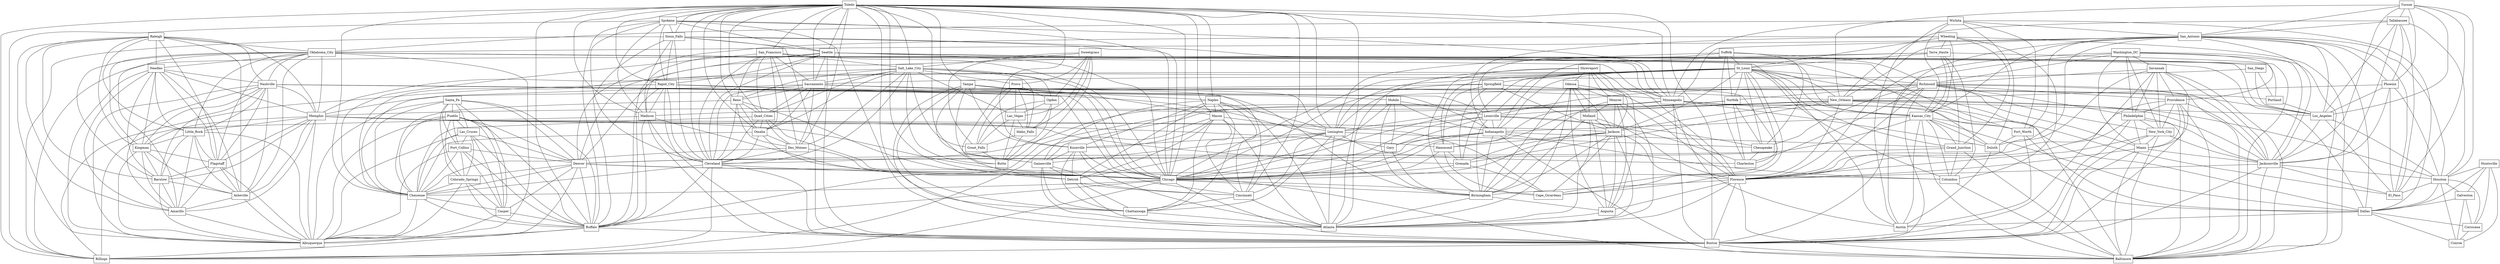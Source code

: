digraph G {
  Madison [fillcolor="#0003E8", label="Madison", shape=box, ];
  Butte [fillcolor="#0003E8", label="Butte", shape=box, ];
  Portland [fillcolor="#0003E8", label="Portland", shape=box, ];
  El_Paso [fillcolor="#0003E8", label="El_Paso", shape=box, ];
  Sacramento [fillcolor="#0003E8", label="Sacramento", shape=box, ];
  Atlanta [fillcolor="#0003E8", label="Atlanta", shape=box, ];
  Chicago [fillcolor="#0003E8", label="Chicago", shape=box, ];
  Santa_Fe [fillcolor="#0003E8", label="Santa_Fe", shape=box, ];
  Charleston [fillcolor="#0003E8", label="Charleston", shape=box, ];
  Wheeling [fillcolor="#0003E8", label="Wheeling", shape=box, ];
  Grand_Junction [fillcolor="#0003E8", label="Grand_Junction", shape=box, ];
  Cape_Girardeau [fillcolor="#0003E8", label="Cape_Girardeau", shape=box, ];
  Reno [fillcolor="#0003E8", label="Reno", shape=box, ];
  Jacksonville [fillcolor="#0003E8", label="Jacksonville", shape=box, ];
  Barstow [fillcolor="#0003E8", label="Barstow", shape=box, ];
  Quad_Cities [fillcolor="#0003E8", label="Quad_Cities", shape=box, ];
  Toledo [fillcolor="#0003E8", label="Toledo", shape=box, ];
  Omaha [fillcolor="#0003E8", label="Omaha", shape=box, ];
  Needles [fillcolor="#0003E8", label="Needles", shape=box, ];
  Indianapolis [fillcolor="#0003E8", label="Indianapolis", shape=box, ];
  Billings [fillcolor="#0003E8", label="Billings", shape=box, ];
  Hammond [fillcolor="#0003E8", label="Hammond", shape=box, ];
  Great_Falls [fillcolor="#0003E8", label="Great_Falls", shape=box, ];
  New_York_City [fillcolor="#0003E8", label="New_York_City", shape=box, ];
  Duluth [fillcolor="#0003E8", label="Duluth", shape=box, ];
  Augusta [fillcolor="#0003E8", label="Augusta", shape=box, ];
  Tallahassee [fillcolor="#0003E8", label="Tallahassee", shape=box, ];
  Gainesville [fillcolor="#0003E8", label="Gainesville", shape=box, ];
  Springfield [fillcolor="#0003E8", label="Springfield", shape=box, ];
  Las_Vegas [fillcolor="#0003E8", label="Las_Vegas", shape=box, ];
  Cheyenne [fillcolor="#0003E8", label="Cheyenne", shape=box, ];
  Salt_Lake_City [fillcolor="#0003E8", label="Salt_Lake_City", shape=box, ];
  Cleveland [fillcolor="#0003E8", label="Cleveland", shape=box, ];
  Detroit [fillcolor="#0003E8", label="Detroit", shape=box, ];
  Memphis [fillcolor="#0003E8", label="Memphis", shape=box, ];
  Tampa [fillcolor="#0003E8", label="Tampa", shape=box, ];
  Wichita [fillcolor="#0003E8", label="Wichita", shape=box, ];
  Los_Angeles [fillcolor="#0003E8", label="Los_Angeles", shape=box, ];
  Baltimore [fillcolor="#0003E8", label="Baltimore", shape=box, ];
  Tucson [fillcolor="#0003E8", label="Tucson", shape=box, ];
  Las_Cruces [fillcolor="#0003E8", label="Las_Cruces", shape=box, ];
  Cincinnati [fillcolor="#0003E8", label="Cincinnati", shape=box, ];
  Mobile [fillcolor="#0003E8", label="Mobile", shape=box, ];
  Norfolk [fillcolor="#0003E8", label="Norfolk", shape=box, ];
  Savannah [fillcolor="#0003E8", label="Savannah", shape=box, ];
  Minneapolis [fillcolor="#0003E8", label="Minneapolis", shape=box, ];
  Midland [fillcolor="#0003E8", label="Midland", shape=box, ];
  New_Orleans [fillcolor="#0003E8", label="New_Orleans", shape=box, ];
  Macon [fillcolor="#0003E8", label="Macon", shape=box, ];
  Philadelphia [fillcolor="#0003E8", label="Philadelphia", shape=box, ];
  Corsicana [fillcolor="#0003E8", label="Corsicana", shape=box, ];
  Seattle [fillcolor="#0003E8", label="Seattle", shape=box, ];
  Columbus [fillcolor="#0003E8", label="Columbus", shape=box, ];
  Fort_Worth [fillcolor="#0003E8", label="Fort_Worth", shape=box, ];
  Chesapeake [fillcolor="#0003E8", label="Chesapeake", shape=box, ];
  Birmingham [fillcolor="#0003E8", label="Birmingham", shape=box, ];
  Knoxville [fillcolor="#0003E8", label="Knoxville", shape=box, ];
  Dallas [fillcolor="#0003E8", label="Dallas", shape=box, ];
  Richmond [fillcolor="#0003E8", label="Richmond", shape=box, ];
  Kingman [fillcolor="#0003E8", label="Kingman", shape=box, ];
  Kansas_City [fillcolor="#0003E8", label="Kansas_City", shape=box, ];
  Shreveport [fillcolor="#0003E8", label="Shreveport", shape=box, ];
  Naples [fillcolor="#0003E8", label="Naples", shape=box, ];
  Ogden [fillcolor="#0003E8", label="Ogden", shape=box, ];
  Odessa [fillcolor="#0003E8", label="Odessa", shape=box, ];
  Fort_Collins [fillcolor="#0003E8", label="Fort_Collins", shape=box, ];
  Miami [fillcolor="#0003E8", label="Miami", shape=box, ];
  Idaho_Falls [fillcolor="#0003E8", label="Idaho_Falls", shape=box, ];
  Rapid_City [fillcolor="#0003E8", label="Rapid_City", shape=box, ];
  Little_Rock [fillcolor="#0003E8", label="Little_Rock", shape=box, ];
  Boston [fillcolor="#0003E8", label="Boston", shape=box, ];
  Lexington [fillcolor="#0003E8", label="Lexington", shape=box, ];
  San_Antonio [fillcolor="#0003E8", label="San_Antonio", shape=box, ];
  Phoenix [fillcolor="#0003E8", label="Phoenix", shape=box, ];
  Providence [fillcolor="#0003E8", label="Providence", shape=box, ];
  Suffolk [fillcolor="#0003E8", label="Suffolk", shape=box, ];
  Chattanooga [fillcolor="#0003E8", label="Chattanooga", shape=box, ];
  Spokane [fillcolor="#0003E8", label="Spokane", shape=box, ];
  Casper [fillcolor="#0003E8", label="Casper", shape=box, ];
  Monroe [fillcolor="#0003E8", label="Monroe", shape=box, ];
  Washington_DC [fillcolor="#0003E8", label="Washington_DC", shape=box, ];
  Flagstaff [fillcolor="#0003E8", label="Flagstaff", shape=box, ];
  Albuquerque [fillcolor="#0003E8", label="Albuquerque", shape=box, ];
  Huntsville [fillcolor="#0003E8", label="Huntsville", shape=box, ];
  Sweetgrass [fillcolor="#0003E8", label="Sweetgrass", shape=box, ];
  Raleigh [fillcolor="#0003E8", label="Raleigh", shape=box, ];
  Sioux_Falls [fillcolor="#0003E8", label="Sioux_Falls", shape=box, ];
  Nashville [fillcolor="#0003E8", label="Nashville", shape=box, ];
  Denver [fillcolor="#0003E8", label="Denver", shape=box, ];
  Buffalo [fillcolor="#0003E8", label="Buffalo", shape=box, ];
  Oklahoma_City [fillcolor="#0003E8", label="Oklahoma_City", shape=box, ];
  Houston [fillcolor="#0003E8", label="Houston", shape=box, ];
  Provo [fillcolor="#0003E8", label="Provo", shape=box, ];
  Conroe [fillcolor="#0003E8", label="Conroe", shape=box, ];
  Grenada [fillcolor="#0003E8", label="Grenada", shape=box, ];
  San_Diego [fillcolor="#0003E8", label="San_Diego", shape=box, ];
  Amarillo [fillcolor="#0003E8", label="Amarillo", shape=box, ];
  Louisville [fillcolor="#0003E8", label="Louisville", shape=box, ];
  St_Louis [fillcolor="#0003E8", label="St_Louis", shape=box, ];
  Florence [fillcolor="#0003E8", label="Florence", shape=box, ];
  Galveston [fillcolor="#0003E8", label="Galveston", shape=box, ];
  Des_Moines [fillcolor="#0003E8", label="Des_Moines", shape=box, ];
  Austin [fillcolor="#0003E8", label="Austin", shape=box, ];
  San_Francisco [fillcolor="#0003E8", label="San_Francisco", shape=box, ];
  Gary [fillcolor="#0003E8", label="Gary", shape=box, ];
  Terre_Haute [fillcolor="#0003E8", label="Terre_Haute", shape=box, ];
  Colorado_Springs [fillcolor="#0003E8", label="Colorado_Springs", shape=box, ];
  Asheville [fillcolor="#0003E8", label="Asheville", shape=box, ];
  Jackson [fillcolor="#0003E8", label="Jackson", shape=box, ];
  Pueblo [fillcolor="#0003E8", label="Pueblo", shape=box, ];
  
  
  Madison -> Billings [dir=none, ];
  Madison -> Boston [dir=none, ];
  Madison -> Buffalo [dir=none, ];
  Madison -> Chicago [dir=none, ];
  Madison -> Cleveland [dir=none, ];
  Portland -> Los_Angeles [dir=none, ];
  Sacramento -> Cheyenne [dir=none, ];
  Sacramento -> Chicago [dir=none, ];
  Sacramento -> Cleveland [dir=none, ];
  Sacramento -> Des_Moines [dir=none, ];
  Sacramento -> Los_Angeles [dir=none, ];
  Sacramento -> Omaha [dir=none, ];
  Sacramento -> Portland [dir=none, ];
  Sacramento -> Quad_Cities [dir=none, ];
  Sacramento -> Reno [dir=none, ];
  Chicago -> Billings [dir=none, ];
  Chicago -> Birmingham [dir=none, ];
  Chicago -> Boston [dir=none, ];
  Chicago -> Buffalo [dir=none, ];
  Chicago -> Cape_Girardeau [dir=none, ];
  Chicago -> Cheyenne [dir=none, ];
  Santa_Fe -> Albuquerque [dir=none, ];
  Santa_Fe -> Buffalo [dir=none, ];
  Santa_Fe -> Casper [dir=none, ];
  Santa_Fe -> Cheyenne [dir=none, ];
  Santa_Fe -> Colorado_Springs [dir=none, ];
  Santa_Fe -> Denver [dir=none, ];
  Santa_Fe -> Fort_Collins [dir=none, ];
  Santa_Fe -> Las_Cruces [dir=none, ];
  Santa_Fe -> Pueblo [dir=none, ];
  Wheeling -> Baltimore [dir=none, ];
  Wheeling -> Columbus [dir=none, ];
  Wheeling -> Denver [dir=none, ];
  Wheeling -> Grand_Junction [dir=none, ];
  Wheeling -> Indianapolis [dir=none, ];
  Wheeling -> Kansas_City [dir=none, ];
  Wheeling -> St_Louis [dir=none, ];
  Wheeling -> Terre_Haute [dir=none, ];
  Grand_Junction -> Baltimore [dir=none, ];
  Grand_Junction -> Columbus [dir=none, ];
  Grand_Junction -> Denver [dir=none, ];
  Reno -> Cheyenne [dir=none, ];
  Reno -> Chicago [dir=none, ];
  Reno -> Cleveland [dir=none, ];
  Reno -> Des_Moines [dir=none, ];
  Reno -> Omaha [dir=none, ];
  Reno -> Quad_Cities [dir=none, ];
  Jacksonville -> Baltimore [dir=none, ];
  Jacksonville -> Boston [dir=none, ];
  Jacksonville -> El_Paso [dir=none, ];
  Jacksonville -> Florence [dir=none, ];
  Jacksonville -> Houston [dir=none, ];
  Barstow -> Albuquerque [dir=none, ];
  Barstow -> Amarillo [dir=none, ];
  Barstow -> Asheville [dir=none, ];
  Quad_Cities -> Cheyenne [dir=none, ];
  Quad_Cities -> Chicago [dir=none, ];
  Quad_Cities -> Cleveland [dir=none, ];
  Quad_Cities -> Des_Moines [dir=none, ];
  Quad_Cities -> Omaha [dir=none, ];
  Toledo -> Atlanta [dir=none, ];
  Toledo -> Billings [dir=none, ];
  Toledo -> Boston [dir=none, ];
  Toledo -> Buffalo [dir=none, ];
  Toledo -> Chattanooga [dir=none, ];
  Toledo -> Cheyenne [dir=none, ];
  Toledo -> Chicago [dir=none, ];
  Toledo -> Cincinnati [dir=none, ];
  Toledo -> Cleveland [dir=none, ];
  Toledo -> Des_Moines [dir=none, ];
  Toledo -> Detroit [dir=none, ];
  Toledo -> Gainesville [dir=none, ];
  Toledo -> Knoxville [dir=none, ];
  Toledo -> Lexington [dir=none, ];
  Toledo -> Macon [dir=none, ];
  Toledo -> Madison [dir=none, ];
  Toledo -> Minneapolis [dir=none, ];
  Toledo -> Naples [dir=none, ];
  Toledo -> Omaha [dir=none, ];
  Toledo -> Quad_Cities [dir=none, ];
  Toledo -> Rapid_City [dir=none, ];
  Toledo -> Reno [dir=none, ];
  Toledo -> Sacramento [dir=none, ];
  Toledo -> Salt_Lake_City [dir=none, ];
  Toledo -> San_Francisco [dir=none, ];
  Toledo -> Seattle [dir=none, ];
  Toledo -> Sioux_Falls [dir=none, ];
  Toledo -> Spokane [dir=none, ];
  Toledo -> Tampa [dir=none, ];
  Omaha -> Cheyenne [dir=none, ];
  Omaha -> Chicago [dir=none, ];
  Omaha -> Cleveland [dir=none, ];
  Omaha -> Des_Moines [dir=none, ];
  Needles -> Albuquerque [dir=none, ];
  Needles -> Amarillo [dir=none, ];
  Needles -> Asheville [dir=none, ];
  Needles -> Barstow [dir=none, ];
  Needles -> Flagstaff [dir=none, ];
  Needles -> Kingman [dir=none, ];
  Needles -> Little_Rock [dir=none, ];
  Needles -> Memphis [dir=none, ];
  Needles -> Nashville [dir=none, ];
  Indianapolis -> Baltimore [dir=none, ];
  Indianapolis -> Birmingham [dir=none, ];
  Indianapolis -> Chicago [dir=none, ];
  Indianapolis -> Columbus [dir=none, ];
  Indianapolis -> Denver [dir=none, ];
  Indianapolis -> Gary [dir=none, ];
  Indianapolis -> Grand_Junction [dir=none, ];
  Hammond -> Cape_Girardeau [dir=none, ];
  Hammond -> Chicago [dir=none, ];
  Hammond -> Grenada [dir=none, ];
  Great_Falls -> Butte [dir=none, ];
  New_York_City -> Baltimore [dir=none, ];
  New_York_City -> Boston [dir=none, ];
  New_York_City -> Florence [dir=none, ];
  New_York_City -> Jacksonville [dir=none, ];
  New_York_City -> Miami [dir=none, ];
  Duluth -> Austin [dir=none, ];
  Duluth -> Dallas [dir=none, ];
  Augusta -> Atlanta [dir=none, ];
  Tallahassee -> El_Paso [dir=none, ];
  Tallahassee -> Houston [dir=none, ];
  Tallahassee -> Jacksonville [dir=none, ];
  Tallahassee -> Los_Angeles [dir=none, ];
  Tallahassee -> New_Orleans [dir=none, ];
  Tallahassee -> Phoenix [dir=none, ];
  Tallahassee -> San_Antonio [dir=none, ];
  Gainesville -> Atlanta [dir=none, ];
  Gainesville -> Chattanooga [dir=none, ];
  Gainesville -> Cincinnati [dir=none, ];
  Gainesville -> Detroit [dir=none, ];
  Springfield -> Cape_Girardeau [dir=none, ];
  Springfield -> Chicago [dir=none, ];
  Springfield -> Grenada [dir=none, ];
  Springfield -> Hammond [dir=none, ];
  Springfield -> Jackson [dir=none, ];
  Springfield -> Memphis [dir=none, ];
  Springfield -> New_Orleans [dir=none, ];
  Las_Vegas -> Butte [dir=none, ];
  Las_Vegas -> Great_Falls [dir=none, ];
  Las_Vegas -> Idaho_Falls [dir=none, ];
  Cheyenne -> Albuquerque [dir=none, ];
  Cheyenne -> Buffalo [dir=none, ];
  Cheyenne -> Casper [dir=none, ];
  Salt_Lake_City -> Butte [dir=none, ];
  Salt_Lake_City -> Cheyenne [dir=none, ];
  Salt_Lake_City -> Chicago [dir=none, ];
  Salt_Lake_City -> Cleveland [dir=none, ];
  Salt_Lake_City -> Des_Moines [dir=none, ];
  Salt_Lake_City -> Great_Falls [dir=none, ];
  Salt_Lake_City -> Idaho_Falls [dir=none, ];
  Salt_Lake_City -> Las_Vegas [dir=none, ];
  Salt_Lake_City -> Ogden [dir=none, ];
  Salt_Lake_City -> Omaha [dir=none, ];
  Salt_Lake_City -> Provo [dir=none, ];
  Salt_Lake_City -> Quad_Cities [dir=none, ];
  Salt_Lake_City -> Reno [dir=none, ];
  Salt_Lake_City -> Sacramento [dir=none, ];
  Cleveland -> Billings [dir=none, ];
  Cleveland -> Boston [dir=none, ];
  Cleveland -> Buffalo [dir=none, ];
  Cleveland -> Cheyenne [dir=none, ];
  Cleveland -> Chicago [dir=none, ];
  Detroit -> Atlanta [dir=none, ];
  Detroit -> Chattanooga [dir=none, ];
  Detroit -> Cincinnati [dir=none, ];
  Memphis -> Albuquerque [dir=none, ];
  Memphis -> Amarillo [dir=none, ];
  Memphis -> Asheville [dir=none, ];
  Memphis -> Barstow [dir=none, ];
  Memphis -> Cape_Girardeau [dir=none, ];
  Memphis -> Chicago [dir=none, ];
  Memphis -> Flagstaff [dir=none, ];
  Memphis -> Grenada [dir=none, ];
  Memphis -> Hammond [dir=none, ];
  Memphis -> Jackson [dir=none, ];
  Memphis -> Kingman [dir=none, ];
  Memphis -> Little_Rock [dir=none, ];
  Tampa -> Atlanta [dir=none, ];
  Tampa -> Chattanooga [dir=none, ];
  Tampa -> Cincinnati [dir=none, ];
  Tampa -> Detroit [dir=none, ];
  Tampa -> Gainesville [dir=none, ];
  Tampa -> Knoxville [dir=none, ];
  Tampa -> Lexington [dir=none, ];
  Tampa -> Macon [dir=none, ];
  Tampa -> Naples [dir=none, ];
  Wichita -> Austin [dir=none, ];
  Wichita -> Dallas [dir=none, ];
  Wichita -> Duluth [dir=none, ];
  Wichita -> Fort_Worth [dir=none, ];
  Wichita -> Kansas_City [dir=none, ];
  Wichita -> Minneapolis [dir=none, ];
  Wichita -> Oklahoma_City [dir=none, ];
  Wichita -> San_Antonio [dir=none, ];
  Los_Angeles -> El_Paso [dir=none, ];
  Los_Angeles -> Houston [dir=none, ];
  Los_Angeles -> Jacksonville [dir=none, ];
  Tucson -> El_Paso [dir=none, ];
  Tucson -> Houston [dir=none, ];
  Tucson -> Jacksonville [dir=none, ];
  Tucson -> Los_Angeles [dir=none, ];
  Tucson -> New_Orleans [dir=none, ];
  Tucson -> Phoenix [dir=none, ];
  Tucson -> San_Antonio [dir=none, ];
  Tucson -> Tallahassee [dir=none, ];
  Las_Cruces -> Albuquerque [dir=none, ];
  Las_Cruces -> Buffalo [dir=none, ];
  Las_Cruces -> Casper [dir=none, ];
  Las_Cruces -> Cheyenne [dir=none, ];
  Las_Cruces -> Colorado_Springs [dir=none, ];
  Las_Cruces -> Denver [dir=none, ];
  Las_Cruces -> Fort_Collins [dir=none, ];
  Cincinnati -> Atlanta [dir=none, ];
  Cincinnati -> Chattanooga [dir=none, ];
  Mobile -> Birmingham [dir=none, ];
  Mobile -> Chicago [dir=none, ];
  Mobile -> Gary [dir=none, ];
  Mobile -> Indianapolis [dir=none, ];
  Mobile -> Louisville [dir=none, ];
  Norfolk -> Charleston [dir=none, ];
  Norfolk -> Chesapeake [dir=none, ];
  Norfolk -> Lexington [dir=none, ];
  Norfolk -> Louisville [dir=none, ];
  Savannah -> Baltimore [dir=none, ];
  Savannah -> Boston [dir=none, ];
  Savannah -> Florence [dir=none, ];
  Savannah -> Jacksonville [dir=none, ];
  Savannah -> Miami [dir=none, ];
  Savannah -> New_York_City [dir=none, ];
  Savannah -> Philadelphia [dir=none, ];
  Savannah -> Providence [dir=none, ];
  Savannah -> Richmond [dir=none, ];
  Minneapolis -> Austin [dir=none, ];
  Minneapolis -> Billings [dir=none, ];
  Minneapolis -> Boston [dir=none, ];
  Minneapolis -> Buffalo [dir=none, ];
  Minneapolis -> Chicago [dir=none, ];
  Minneapolis -> Cleveland [dir=none, ];
  Minneapolis -> Dallas [dir=none, ];
  Minneapolis -> Duluth [dir=none, ];
  Minneapolis -> Fort_Worth [dir=none, ];
  Minneapolis -> Kansas_City [dir=none, ];
  Minneapolis -> Madison [dir=none, ];
  Midland -> Atlanta [dir=none, ];
  Midland -> Augusta [dir=none, ];
  Midland -> Birmingham [dir=none, ];
  Midland -> Florence [dir=none, ];
  Midland -> Jackson [dir=none, ];
  New_Orleans -> Cape_Girardeau [dir=none, ];
  New_Orleans -> Chicago [dir=none, ];
  New_Orleans -> El_Paso [dir=none, ];
  New_Orleans -> Grenada [dir=none, ];
  New_Orleans -> Hammond [dir=none, ];
  New_Orleans -> Houston [dir=none, ];
  New_Orleans -> Jackson [dir=none, ];
  New_Orleans -> Jacksonville [dir=none, ];
  New_Orleans -> Los_Angeles [dir=none, ];
  New_Orleans -> Memphis [dir=none, ];
  Macon -> Atlanta [dir=none, ];
  Macon -> Chattanooga [dir=none, ];
  Macon -> Cincinnati [dir=none, ];
  Macon -> Detroit [dir=none, ];
  Macon -> Gainesville [dir=none, ];
  Macon -> Knoxville [dir=none, ];
  Macon -> Lexington [dir=none, ];
  Philadelphia -> Baltimore [dir=none, ];
  Philadelphia -> Boston [dir=none, ];
  Philadelphia -> Florence [dir=none, ];
  Philadelphia -> Jacksonville [dir=none, ];
  Philadelphia -> Miami [dir=none, ];
  Philadelphia -> New_York_City [dir=none, ];
  Corsicana -> Conroe [dir=none, ];
  Seattle -> Billings [dir=none, ];
  Seattle -> Boston [dir=none, ];
  Seattle -> Buffalo [dir=none, ];
  Seattle -> Chicago [dir=none, ];
  Seattle -> Cleveland [dir=none, ];
  Seattle -> Los_Angeles [dir=none, ];
  Seattle -> Madison [dir=none, ];
  Seattle -> Minneapolis [dir=none, ];
  Seattle -> Portland [dir=none, ];
  Seattle -> Rapid_City [dir=none, ];
  Seattle -> Sacramento [dir=none, ];
  Seattle -> San_Diego [dir=none, ];
  Columbus -> Baltimore [dir=none, ];
  Fort_Worth -> Austin [dir=none, ];
  Fort_Worth -> Dallas [dir=none, ];
  Fort_Worth -> Duluth [dir=none, ];
  Chesapeake -> Charleston [dir=none, ];
  Birmingham -> Atlanta [dir=none, ];
  Birmingham -> Augusta [dir=none, ];
  Knoxville -> Atlanta [dir=none, ];
  Knoxville -> Chattanooga [dir=none, ];
  Knoxville -> Cincinnati [dir=none, ];
  Knoxville -> Detroit [dir=none, ];
  Knoxville -> Gainesville [dir=none, ];
  Dallas -> Austin [dir=none, ];
  Dallas -> Conroe [dir=none, ];
  Dallas -> Corsicana [dir=none, ];
  Richmond -> Baltimore [dir=none, ];
  Richmond -> Boston [dir=none, ];
  Richmond -> Charleston [dir=none, ];
  Richmond -> Chesapeake [dir=none, ];
  Richmond -> Florence [dir=none, ];
  Richmond -> Jacksonville [dir=none, ];
  Richmond -> Lexington [dir=none, ];
  Richmond -> Louisville [dir=none, ];
  Richmond -> Miami [dir=none, ];
  Richmond -> New_York_City [dir=none, ];
  Richmond -> Norfolk [dir=none, ];
  Richmond -> Philadelphia [dir=none, ];
  Richmond -> Providence [dir=none, ];
  Kingman -> Albuquerque [dir=none, ];
  Kingman -> Amarillo [dir=none, ];
  Kingman -> Asheville [dir=none, ];
  Kingman -> Barstow [dir=none, ];
  Kingman -> Flagstaff [dir=none, ];
  Kansas_City -> Austin [dir=none, ];
  Kansas_City -> Baltimore [dir=none, ];
  Kansas_City -> Columbus [dir=none, ];
  Kansas_City -> Dallas [dir=none, ];
  Kansas_City -> Denver [dir=none, ];
  Kansas_City -> Duluth [dir=none, ];
  Kansas_City -> Fort_Worth [dir=none, ];
  Kansas_City -> Grand_Junction [dir=none, ];
  Kansas_City -> Indianapolis [dir=none, ];
  Shreveport -> Atlanta [dir=none, ];
  Shreveport -> Augusta [dir=none, ];
  Shreveport -> Birmingham [dir=none, ];
  Shreveport -> Florence [dir=none, ];
  Shreveport -> Jackson [dir=none, ];
  Shreveport -> Midland [dir=none, ];
  Shreveport -> Monroe [dir=none, ];
  Shreveport -> Odessa [dir=none, ];
  Naples -> Atlanta [dir=none, ];
  Naples -> Chattanooga [dir=none, ];
  Naples -> Cincinnati [dir=none, ];
  Naples -> Detroit [dir=none, ];
  Naples -> Gainesville [dir=none, ];
  Naples -> Knoxville [dir=none, ];
  Naples -> Lexington [dir=none, ];
  Naples -> Macon [dir=none, ];
  Ogden -> Butte [dir=none, ];
  Ogden -> Great_Falls [dir=none, ];
  Ogden -> Idaho_Falls [dir=none, ];
  Ogden -> Las_Vegas [dir=none, ];
  Odessa -> Atlanta [dir=none, ];
  Odessa -> Augusta [dir=none, ];
  Odessa -> Birmingham [dir=none, ];
  Odessa -> Florence [dir=none, ];
  Odessa -> Jackson [dir=none, ];
  Odessa -> Midland [dir=none, ];
  Odessa -> Monroe [dir=none, ];
  Fort_Collins -> Albuquerque [dir=none, ];
  Fort_Collins -> Buffalo [dir=none, ];
  Fort_Collins -> Casper [dir=none, ];
  Fort_Collins -> Cheyenne [dir=none, ];
  Fort_Collins -> Colorado_Springs [dir=none, ];
  Fort_Collins -> Denver [dir=none, ];
  Miami -> Baltimore [dir=none, ];
  Miami -> Boston [dir=none, ];
  Miami -> Florence [dir=none, ];
  Miami -> Jacksonville [dir=none, ];
  Idaho_Falls -> Butte [dir=none, ];
  Idaho_Falls -> Great_Falls [dir=none, ];
  Rapid_City -> Billings [dir=none, ];
  Rapid_City -> Boston [dir=none, ];
  Rapid_City -> Buffalo [dir=none, ];
  Rapid_City -> Chicago [dir=none, ];
  Rapid_City -> Cleveland [dir=none, ];
  Rapid_City -> Madison [dir=none, ];
  Rapid_City -> Minneapolis [dir=none, ];
  Little_Rock -> Albuquerque [dir=none, ];
  Little_Rock -> Amarillo [dir=none, ];
  Little_Rock -> Asheville [dir=none, ];
  Little_Rock -> Barstow [dir=none, ];
  Little_Rock -> Flagstaff [dir=none, ];
  Little_Rock -> Kingman [dir=none, ];
  Boston -> Baltimore [dir=none, ];
  Boston -> Billings [dir=none, ];
  Lexington -> Atlanta [dir=none, ];
  Lexington -> Charleston [dir=none, ];
  Lexington -> Chattanooga [dir=none, ];
  Lexington -> Chesapeake [dir=none, ];
  Lexington -> Cincinnati [dir=none, ];
  Lexington -> Detroit [dir=none, ];
  Lexington -> Gainesville [dir=none, ];
  Lexington -> Knoxville [dir=none, ];
  San_Antonio -> Austin [dir=none, ];
  San_Antonio -> Dallas [dir=none, ];
  San_Antonio -> Duluth [dir=none, ];
  San_Antonio -> El_Paso [dir=none, ];
  San_Antonio -> Fort_Worth [dir=none, ];
  San_Antonio -> Houston [dir=none, ];
  San_Antonio -> Jacksonville [dir=none, ];
  San_Antonio -> Kansas_City [dir=none, ];
  San_Antonio -> Los_Angeles [dir=none, ];
  San_Antonio -> Minneapolis [dir=none, ];
  San_Antonio -> New_Orleans [dir=none, ];
  San_Antonio -> Oklahoma_City [dir=none, ];
  San_Antonio -> Phoenix [dir=none, ];
  Phoenix -> El_Paso [dir=none, ];
  Phoenix -> Houston [dir=none, ];
  Phoenix -> Jacksonville [dir=none, ];
  Phoenix -> Los_Angeles [dir=none, ];
  Phoenix -> New_Orleans [dir=none, ];
  Providence -> Baltimore [dir=none, ];
  Providence -> Boston [dir=none, ];
  Providence -> Florence [dir=none, ];
  Providence -> Jacksonville [dir=none, ];
  Providence -> Miami [dir=none, ];
  Providence -> New_York_City [dir=none, ];
  Providence -> Philadelphia [dir=none, ];
  Suffolk -> Charleston [dir=none, ];
  Suffolk -> Chesapeake [dir=none, ];
  Suffolk -> Lexington [dir=none, ];
  Suffolk -> Louisville [dir=none, ];
  Suffolk -> Norfolk [dir=none, ];
  Suffolk -> Richmond [dir=none, ];
  Suffolk -> St_Louis [dir=none, ];
  Chattanooga -> Atlanta [dir=none, ];
  Spokane -> Billings [dir=none, ];
  Spokane -> Boston [dir=none, ];
  Spokane -> Buffalo [dir=none, ];
  Spokane -> Chicago [dir=none, ];
  Spokane -> Cleveland [dir=none, ];
  Spokane -> Madison [dir=none, ];
  Spokane -> Minneapolis [dir=none, ];
  Spokane -> Rapid_City [dir=none, ];
  Spokane -> Seattle [dir=none, ];
  Spokane -> Sioux_Falls [dir=none, ];
  Casper -> Albuquerque [dir=none, ];
  Casper -> Buffalo [dir=none, ];
  Monroe -> Atlanta [dir=none, ];
  Monroe -> Augusta [dir=none, ];
  Monroe -> Birmingham [dir=none, ];
  Monroe -> Florence [dir=none, ];
  Monroe -> Jackson [dir=none, ];
  Monroe -> Midland [dir=none, ];
  Washington_DC -> Baltimore [dir=none, ];
  Washington_DC -> Boston [dir=none, ];
  Washington_DC -> Florence [dir=none, ];
  Washington_DC -> Jacksonville [dir=none, ];
  Washington_DC -> Miami [dir=none, ];
  Washington_DC -> New_York_City [dir=none, ];
  Washington_DC -> Philadelphia [dir=none, ];
  Washington_DC -> Providence [dir=none, ];
  Washington_DC -> Richmond [dir=none, ];
  Washington_DC -> Savannah [dir=none, ];
  Flagstaff -> Albuquerque [dir=none, ];
  Flagstaff -> Amarillo [dir=none, ];
  Flagstaff -> Asheville [dir=none, ];
  Flagstaff -> Barstow [dir=none, ];
  Huntsville -> Conroe [dir=none, ];
  Huntsville -> Corsicana [dir=none, ];
  Huntsville -> Dallas [dir=none, ];
  Huntsville -> Galveston [dir=none, ];
  Huntsville -> Houston [dir=none, ];
  Sweetgrass -> Butte [dir=none, ];
  Sweetgrass -> Great_Falls [dir=none, ];
  Sweetgrass -> Idaho_Falls [dir=none, ];
  Sweetgrass -> Las_Vegas [dir=none, ];
  Sweetgrass -> Ogden [dir=none, ];
  Sweetgrass -> Provo [dir=none, ];
  Sweetgrass -> Salt_Lake_City [dir=none, ];
  Raleigh -> Albuquerque [dir=none, ];
  Raleigh -> Amarillo [dir=none, ];
  Raleigh -> Asheville [dir=none, ];
  Raleigh -> Barstow [dir=none, ];
  Raleigh -> Flagstaff [dir=none, ];
  Raleigh -> Kingman [dir=none, ];
  Raleigh -> Little_Rock [dir=none, ];
  Raleigh -> Memphis [dir=none, ];
  Raleigh -> Nashville [dir=none, ];
  Raleigh -> Needles [dir=none, ];
  Raleigh -> Oklahoma_City [dir=none, ];
  Sioux_Falls -> Billings [dir=none, ];
  Sioux_Falls -> Boston [dir=none, ];
  Sioux_Falls -> Buffalo [dir=none, ];
  Sioux_Falls -> Chicago [dir=none, ];
  Sioux_Falls -> Cleveland [dir=none, ];
  Sioux_Falls -> Madison [dir=none, ];
  Sioux_Falls -> Minneapolis [dir=none, ];
  Sioux_Falls -> Rapid_City [dir=none, ];
  Sioux_Falls -> Seattle [dir=none, ];
  Nashville -> Albuquerque [dir=none, ];
  Nashville -> Amarillo [dir=none, ];
  Nashville -> Asheville [dir=none, ];
  Nashville -> Barstow [dir=none, ];
  Nashville -> Birmingham [dir=none, ];
  Nashville -> Chicago [dir=none, ];
  Nashville -> Flagstaff [dir=none, ];
  Nashville -> Gary [dir=none, ];
  Nashville -> Indianapolis [dir=none, ];
  Nashville -> Kingman [dir=none, ];
  Nashville -> Little_Rock [dir=none, ];
  Nashville -> Louisville [dir=none, ];
  Nashville -> Memphis [dir=none, ];
  Nashville -> Mobile [dir=none, ];
  Denver -> Albuquerque [dir=none, ];
  Denver -> Baltimore [dir=none, ];
  Denver -> Buffalo [dir=none, ];
  Denver -> Casper [dir=none, ];
  Denver -> Cheyenne [dir=none, ];
  Denver -> Colorado_Springs [dir=none, ];
  Denver -> Columbus [dir=none, ];
  Buffalo -> Albuquerque [dir=none, ];
  Buffalo -> Billings [dir=none, ];
  Buffalo -> Boston [dir=none, ];
  Oklahoma_City -> Albuquerque [dir=none, ];
  Oklahoma_City -> Amarillo [dir=none, ];
  Oklahoma_City -> Asheville [dir=none, ];
  Oklahoma_City -> Austin [dir=none, ];
  Oklahoma_City -> Barstow [dir=none, ];
  Oklahoma_City -> Dallas [dir=none, ];
  Oklahoma_City -> Duluth [dir=none, ];
  Oklahoma_City -> Flagstaff [dir=none, ];
  Oklahoma_City -> Fort_Worth [dir=none, ];
  Oklahoma_City -> Kansas_City [dir=none, ];
  Oklahoma_City -> Kingman [dir=none, ];
  Oklahoma_City -> Little_Rock [dir=none, ];
  Oklahoma_City -> Memphis [dir=none, ];
  Oklahoma_City -> Minneapolis [dir=none, ];
  Oklahoma_City -> Nashville [dir=none, ];
  Oklahoma_City -> Needles [dir=none, ];
  Houston -> Conroe [dir=none, ];
  Houston -> Corsicana [dir=none, ];
  Houston -> Dallas [dir=none, ];
  Houston -> El_Paso [dir=none, ];
  Houston -> Galveston [dir=none, ];
  Provo -> Butte [dir=none, ];
  Provo -> Great_Falls [dir=none, ];
  Provo -> Idaho_Falls [dir=none, ];
  Provo -> Las_Vegas [dir=none, ];
  Provo -> Ogden [dir=none, ];
  Grenada -> Cape_Girardeau [dir=none, ];
  Grenada -> Chicago [dir=none, ];
  San_Diego -> Los_Angeles [dir=none, ];
  San_Diego -> Portland [dir=none, ];
  San_Diego -> Sacramento [dir=none, ];
  Amarillo -> Albuquerque [dir=none, ];
  Louisville -> Birmingham [dir=none, ];
  Louisville -> Charleston [dir=none, ];
  Louisville -> Chesapeake [dir=none, ];
  Louisville -> Chicago [dir=none, ];
  Louisville -> Gary [dir=none, ];
  Louisville -> Indianapolis [dir=none, ];
  Louisville -> Lexington [dir=none, ];
  St_Louis -> Baltimore [dir=none, ];
  St_Louis -> Cape_Girardeau [dir=none, ];
  St_Louis -> Charleston [dir=none, ];
  St_Louis -> Chesapeake [dir=none, ];
  St_Louis -> Chicago [dir=none, ];
  St_Louis -> Columbus [dir=none, ];
  St_Louis -> Denver [dir=none, ];
  St_Louis -> Grand_Junction [dir=none, ];
  St_Louis -> Grenada [dir=none, ];
  St_Louis -> Hammond [dir=none, ];
  St_Louis -> Indianapolis [dir=none, ];
  St_Louis -> Jackson [dir=none, ];
  St_Louis -> Kansas_City [dir=none, ];
  St_Louis -> Lexington [dir=none, ];
  St_Louis -> Louisville [dir=none, ];
  St_Louis -> Memphis [dir=none, ];
  St_Louis -> New_Orleans [dir=none, ];
  St_Louis -> Norfolk [dir=none, ];
  St_Louis -> Richmond [dir=none, ];
  St_Louis -> Springfield [dir=none, ];
  Florence -> Atlanta [dir=none, ];
  Florence -> Augusta [dir=none, ];
  Florence -> Baltimore [dir=none, ];
  Florence -> Birmingham [dir=none, ];
  Florence -> Boston [dir=none, ];
  Galveston -> Conroe [dir=none, ];
  Galveston -> Corsicana [dir=none, ];
  Galveston -> Dallas [dir=none, ];
  Des_Moines -> Cheyenne [dir=none, ];
  Des_Moines -> Chicago [dir=none, ];
  Des_Moines -> Cleveland [dir=none, ];
  San_Francisco -> Cheyenne [dir=none, ];
  San_Francisco -> Chicago [dir=none, ];
  San_Francisco -> Cleveland [dir=none, ];
  San_Francisco -> Des_Moines [dir=none, ];
  San_Francisco -> Omaha [dir=none, ];
  San_Francisco -> Quad_Cities [dir=none, ];
  San_Francisco -> Reno [dir=none, ];
  San_Francisco -> Sacramento [dir=none, ];
  San_Francisco -> Salt_Lake_City [dir=none, ];
  Gary -> Birmingham [dir=none, ];
  Gary -> Chicago [dir=none, ];
  Terre_Haute -> Baltimore [dir=none, ];
  Terre_Haute -> Columbus [dir=none, ];
  Terre_Haute -> Denver [dir=none, ];
  Terre_Haute -> Grand_Junction [dir=none, ];
  Terre_Haute -> Indianapolis [dir=none, ];
  Terre_Haute -> Kansas_City [dir=none, ];
  Terre_Haute -> St_Louis [dir=none, ];
  Colorado_Springs -> Albuquerque [dir=none, ];
  Colorado_Springs -> Buffalo [dir=none, ];
  Colorado_Springs -> Casper [dir=none, ];
  Colorado_Springs -> Cheyenne [dir=none, ];
  Asheville -> Albuquerque [dir=none, ];
  Asheville -> Amarillo [dir=none, ];
  Jackson -> Atlanta [dir=none, ];
  Jackson -> Augusta [dir=none, ];
  Jackson -> Birmingham [dir=none, ];
  Jackson -> Cape_Girardeau [dir=none, ];
  Jackson -> Chicago [dir=none, ];
  Jackson -> Florence [dir=none, ];
  Jackson -> Grenada [dir=none, ];
  Jackson -> Hammond [dir=none, ];
  Pueblo -> Albuquerque [dir=none, ];
  Pueblo -> Buffalo [dir=none, ];
  Pueblo -> Casper [dir=none, ];
  Pueblo -> Cheyenne [dir=none, ];
  Pueblo -> Colorado_Springs [dir=none, ];
  Pueblo -> Denver [dir=none, ];
  Pueblo -> Fort_Collins [dir=none, ];
  Pueblo -> Las_Cruces [dir=none, ];
  
  }
